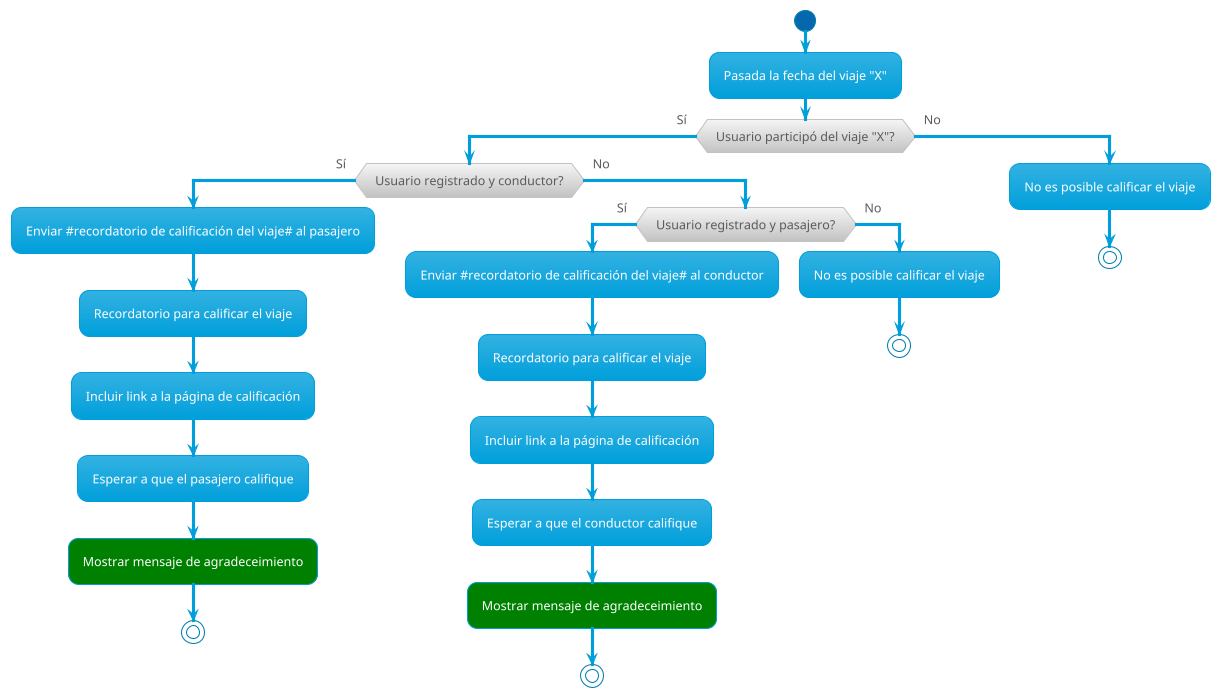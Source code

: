 @startuml Activity Diagram RF11 - Sistema de reputacion (Calificacion)
!theme bluegray
!define EMAIL recordatorio de calificación del viaje
!define MENSAJE_OK Mostrar mensaje de agradeceimiento
start
:Pasada la fecha del viaje "X";
if (Usuario participó del viaje "X"?) then (Sí)
if (Usuario registrado y conductor?) then (Sí)
    :Enviar #EMAIL# al pasajero;
    :Recordatorio para calificar el viaje;
    :Incluir link a la página de calificación;
    :Esperar a que el pasajero califique;
    #green:MENSAJE_OK;
    stop
else (No)
    if (Usuario registrado y pasajero?) then (Sí)
        :Enviar #EMAIL# al conductor;
        :Recordatorio para calificar el viaje;
        :Incluir link a la página de calificación;
        :Esperar a que el conductor califique;
        #green:MENSAJE_OK;
        stop
    else (No)
        :No es posible calificar el viaje;
        stop
    endif
endif
else (No)
:No es posible calificar el viaje;
stop
endif
@enduml
